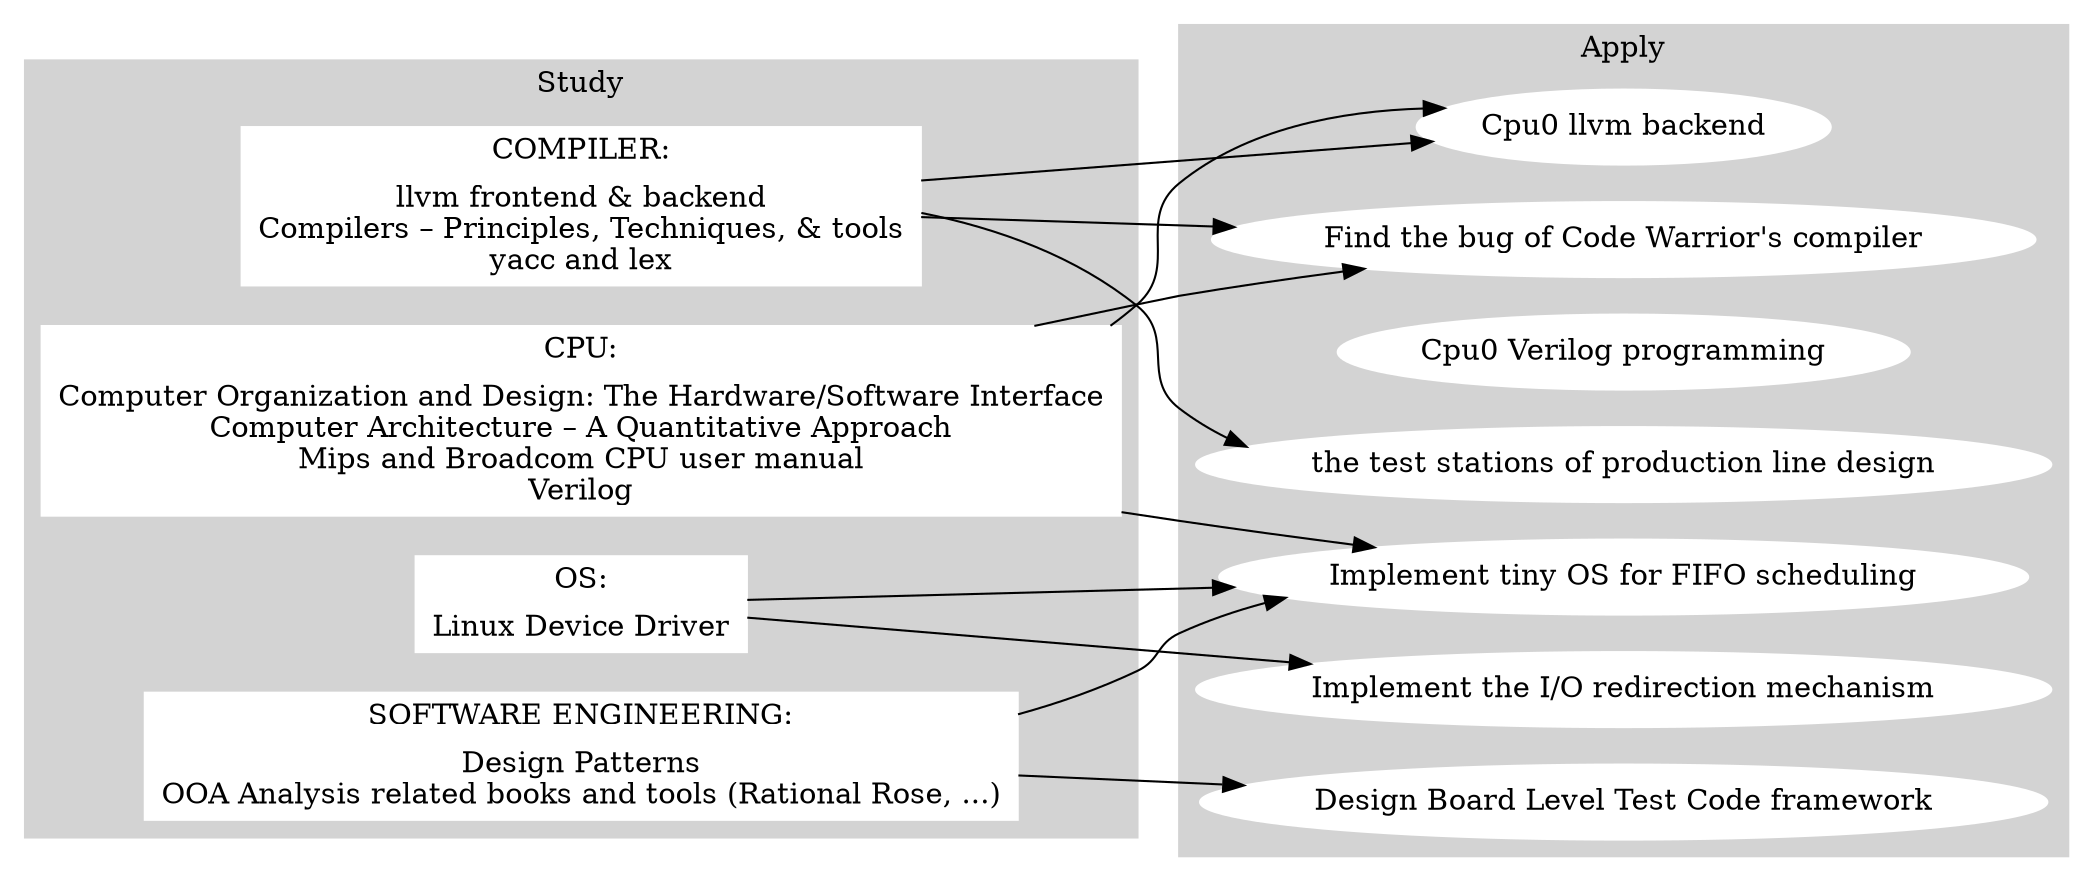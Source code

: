// Free usage license, author: Chung-Shu Chen 陳鍾樞

digraph G {

  rankdir=LR;
  subgraph cluster_0 {
    style=filled;
    label = "Study";
    node [shape=record,style=filled,color=white]; CPU [label="CPU:|Computer Organization and Design: The Hardware/Software Interface\nComputer Architecture – A Quantitative Approach\nMips and Broadcom CPU user manual\nVerilog"];
    node [style=filled,color=white]; COMPILER [label="COMPILER:|llvm frontend & backend\nCompilers – Principles, Techniques, & tools\nyacc and lex"];
    node [style=filled,color=white]; OS [label="OS:|Linux Device Driver"]; 
    node [style=filled,color=white]; "SOFTWARE ENGINEERING" [label="SOFTWARE ENGINEERING:|Design Patterns\nOOA Analysis related books and tools (Rational Rose, ...)"]; 
    color=lightgrey;
  }
  subgraph cluster_1 {
    style=filled;
    color=lightgrey;
    label = "Apply";
    node [style=filled,color=white]; codewarrior [label="Find the bug of Code Warrior's compiler"];
    node [style=filled,color=white]; tinyos [label="Implement tiny OS for FIFO scheduling"];
    node [style=filled,color=white]; verilog [label="Cpu0 Verilog programming"];
    node [style=filled,color=white]; backend [label="Cpu0 llvm backend"];
    node [style=filled,color=white]; teststation [label="the test stations of production line design"];
    node [style=filled,color=white]; io [label="Implement the I/O redirection mechanism"];
    node [style=filled,color=white]; bltc [label="Design Board Level Test Code framework"];
  }
  CPU -> codewarrior;
  CPU -> tinyos;
  CPU -> backend;
  COMPILER -> backend;
  COMPILER -> codewarrior;
  COMPILER -> teststation;
  OS -> tinyos;
  OS -> io;
  "SOFTWARE ENGINEERING" -> tinyos;
  "SOFTWARE ENGINEERING" -> bltc;

}